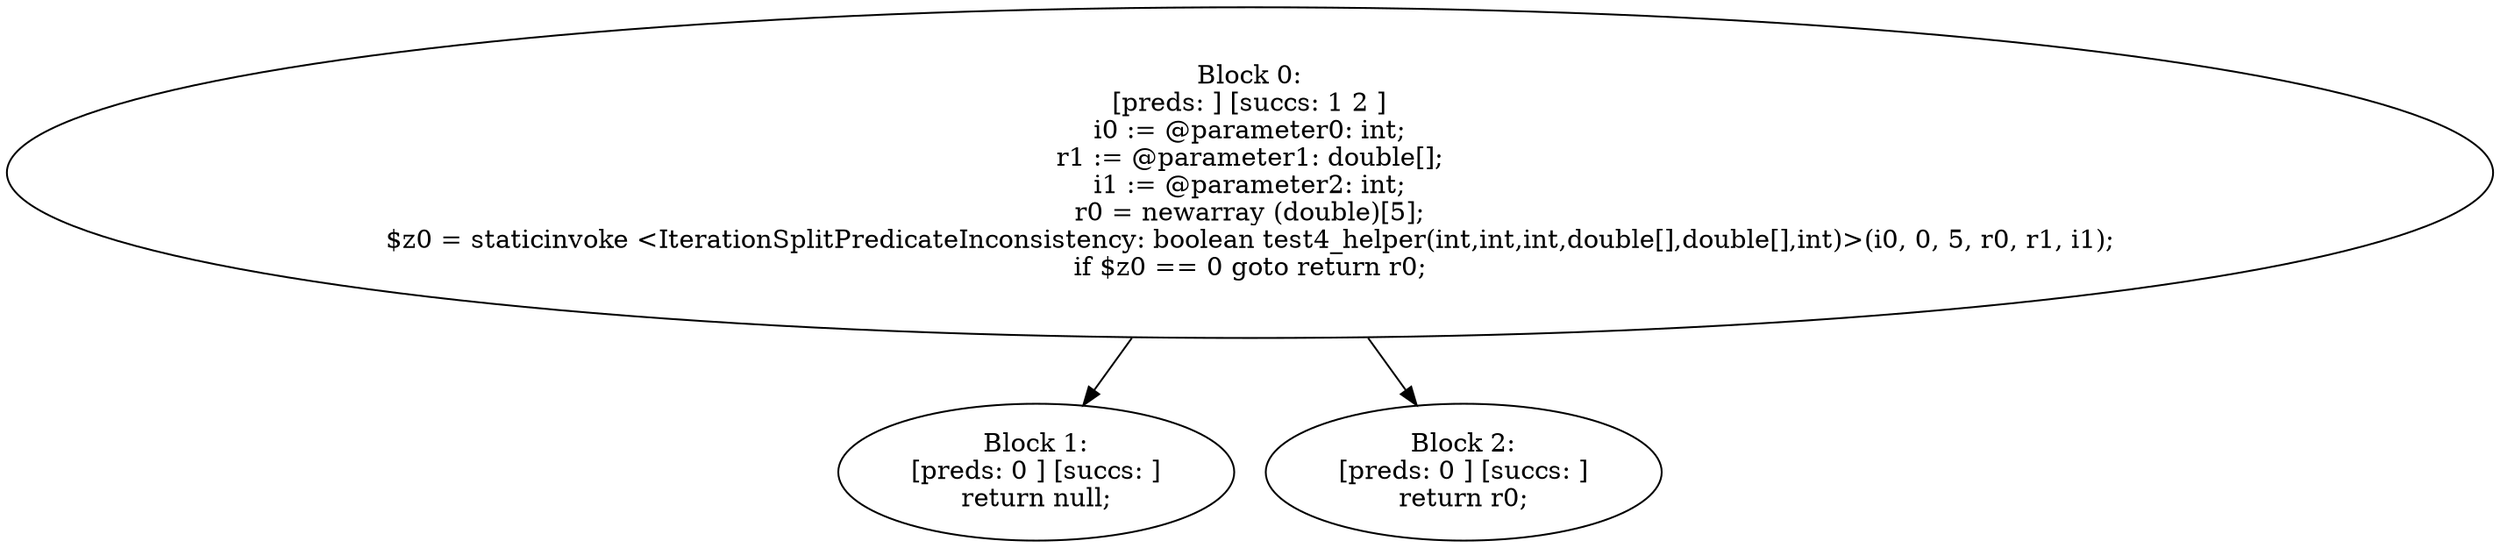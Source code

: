 digraph "unitGraph" {
    "Block 0:
[preds: ] [succs: 1 2 ]
i0 := @parameter0: int;
r1 := @parameter1: double[];
i1 := @parameter2: int;
r0 = newarray (double)[5];
$z0 = staticinvoke <IterationSplitPredicateInconsistency: boolean test4_helper(int,int,int,double[],double[],int)>(i0, 0, 5, r0, r1, i1);
if $z0 == 0 goto return r0;
"
    "Block 1:
[preds: 0 ] [succs: ]
return null;
"
    "Block 2:
[preds: 0 ] [succs: ]
return r0;
"
    "Block 0:
[preds: ] [succs: 1 2 ]
i0 := @parameter0: int;
r1 := @parameter1: double[];
i1 := @parameter2: int;
r0 = newarray (double)[5];
$z0 = staticinvoke <IterationSplitPredicateInconsistency: boolean test4_helper(int,int,int,double[],double[],int)>(i0, 0, 5, r0, r1, i1);
if $z0 == 0 goto return r0;
"->"Block 1:
[preds: 0 ] [succs: ]
return null;
";
    "Block 0:
[preds: ] [succs: 1 2 ]
i0 := @parameter0: int;
r1 := @parameter1: double[];
i1 := @parameter2: int;
r0 = newarray (double)[5];
$z0 = staticinvoke <IterationSplitPredicateInconsistency: boolean test4_helper(int,int,int,double[],double[],int)>(i0, 0, 5, r0, r1, i1);
if $z0 == 0 goto return r0;
"->"Block 2:
[preds: 0 ] [succs: ]
return r0;
";
}
